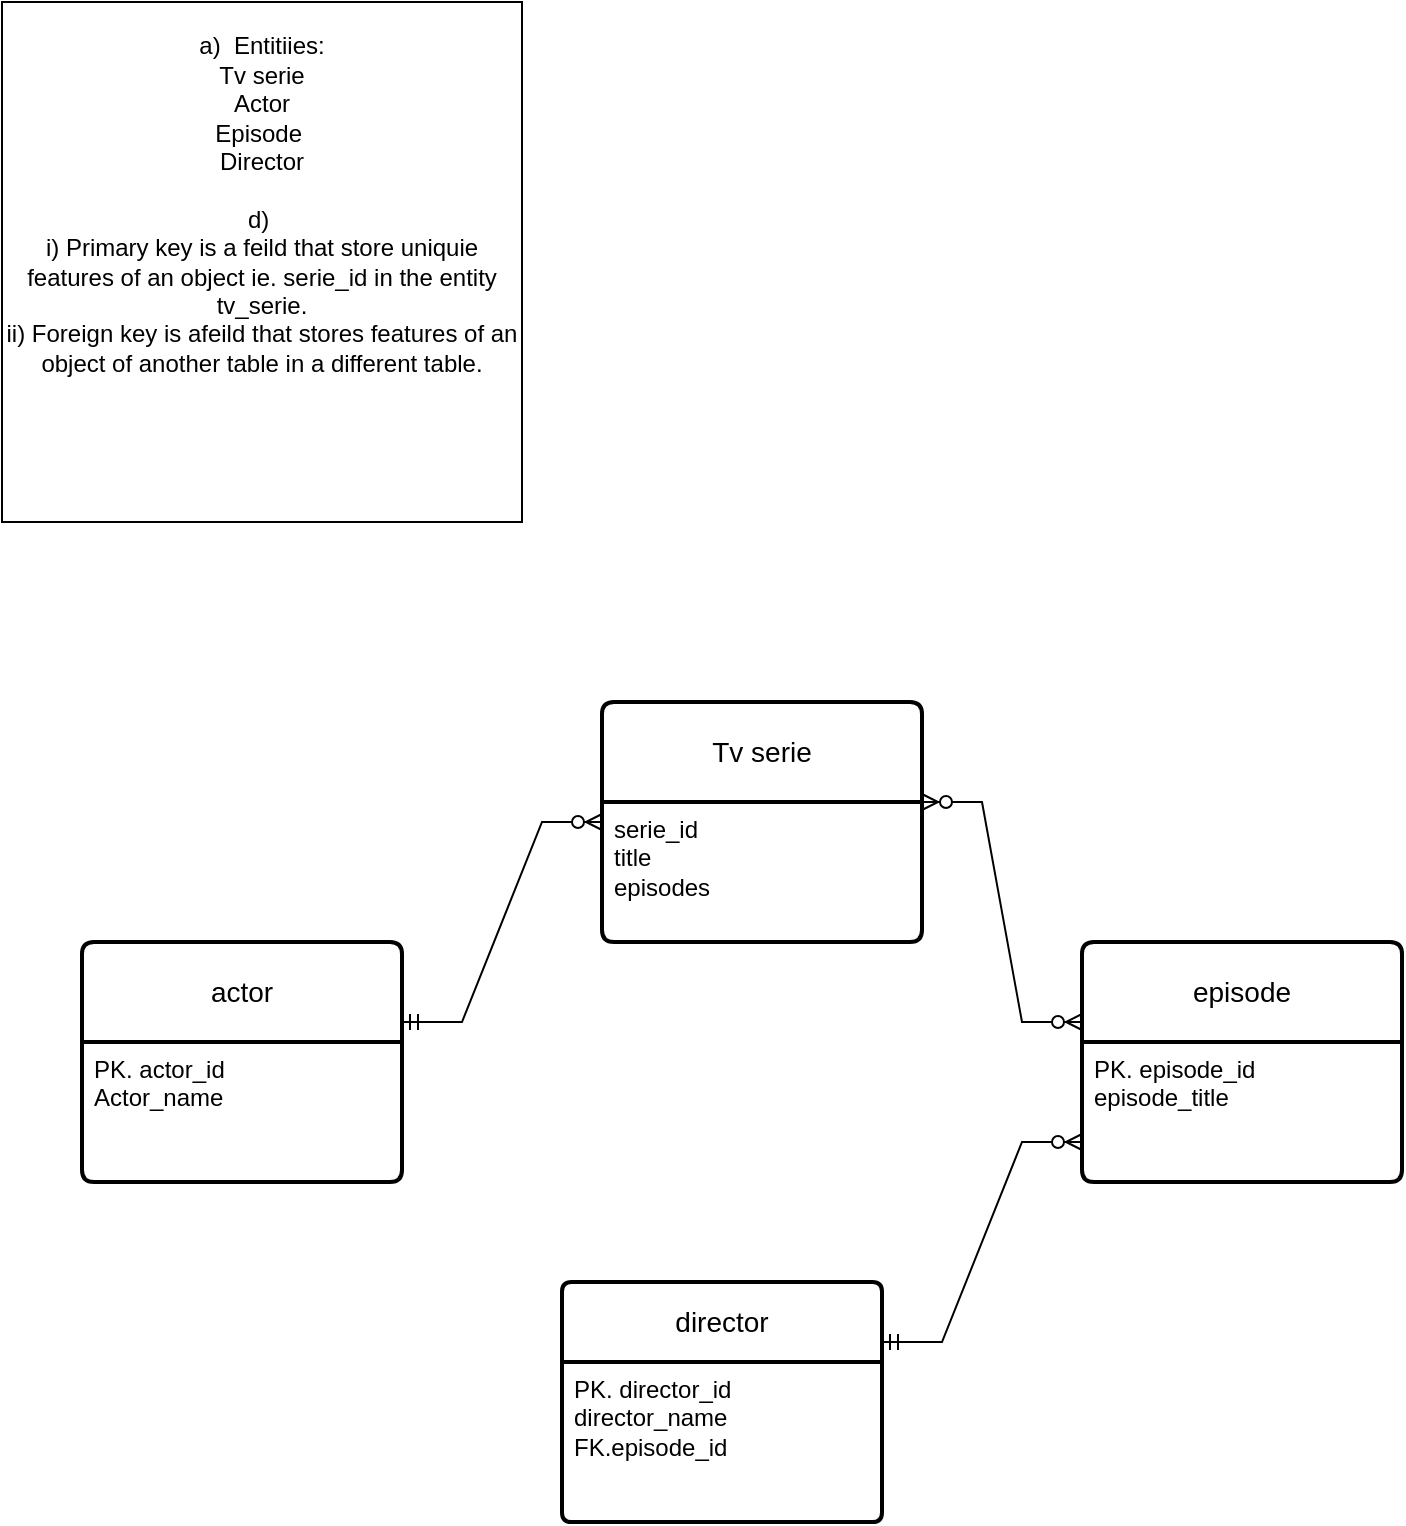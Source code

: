 <mxfile version="24.2.5" type="device">
  <diagram name="Page-1" id="vqfUDEvFfdg4nDsGDT7M">
    <mxGraphModel dx="1673" dy="1591" grid="1" gridSize="10" guides="1" tooltips="1" connect="1" arrows="1" fold="1" page="1" pageScale="1" pageWidth="850" pageHeight="1100" math="0" shadow="0">
      <root>
        <mxCell id="0" />
        <mxCell id="1" parent="0" />
        <mxCell id="NjgGlBMPlUD8baAyjQKF-2" value="Tv serie" style="swimlane;childLayout=stackLayout;horizontal=1;startSize=50;horizontalStack=0;rounded=1;fontSize=14;fontStyle=0;strokeWidth=2;resizeParent=0;resizeLast=1;shadow=0;dashed=0;align=center;arcSize=4;whiteSpace=wrap;html=1;" vertex="1" parent="1">
          <mxGeometry x="60" y="80" width="160" height="120" as="geometry" />
        </mxCell>
        <mxCell id="NjgGlBMPlUD8baAyjQKF-3" value="serie_id&lt;div&gt;title&lt;/div&gt;&lt;div&gt;episodes&lt;/div&gt;" style="align=left;strokeColor=none;fillColor=none;spacingLeft=4;fontSize=12;verticalAlign=top;resizable=0;rotatable=0;part=1;html=1;" vertex="1" parent="NjgGlBMPlUD8baAyjQKF-2">
          <mxGeometry y="50" width="160" height="70" as="geometry" />
        </mxCell>
        <mxCell id="NjgGlBMPlUD8baAyjQKF-5" value="actor" style="swimlane;childLayout=stackLayout;horizontal=1;startSize=50;horizontalStack=0;rounded=1;fontSize=14;fontStyle=0;strokeWidth=2;resizeParent=0;resizeLast=1;shadow=0;dashed=0;align=center;arcSize=4;whiteSpace=wrap;html=1;" vertex="1" parent="1">
          <mxGeometry x="-200" y="200" width="160" height="120" as="geometry" />
        </mxCell>
        <mxCell id="NjgGlBMPlUD8baAyjQKF-6" value="PK. actor_id&lt;div&gt;Actor_name&lt;/div&gt;" style="align=left;strokeColor=none;fillColor=none;spacingLeft=4;fontSize=12;verticalAlign=top;resizable=0;rotatable=0;part=1;html=1;" vertex="1" parent="NjgGlBMPlUD8baAyjQKF-5">
          <mxGeometry y="50" width="160" height="70" as="geometry" />
        </mxCell>
        <mxCell id="NjgGlBMPlUD8baAyjQKF-7" value="director" style="swimlane;childLayout=stackLayout;horizontal=1;startSize=40;horizontalStack=0;rounded=1;fontSize=14;fontStyle=0;strokeWidth=2;resizeParent=0;resizeLast=1;shadow=0;dashed=0;align=center;arcSize=4;whiteSpace=wrap;html=1;" vertex="1" parent="1">
          <mxGeometry x="40" y="370" width="160" height="120" as="geometry" />
        </mxCell>
        <mxCell id="NjgGlBMPlUD8baAyjQKF-8" value="&lt;div&gt;PK. director_id&lt;div&gt;director_name&lt;/div&gt;&lt;div&gt;FK.episode_id&lt;/div&gt;&lt;/div&gt;&lt;div&gt;&lt;br&gt;&lt;/div&gt;" style="align=left;strokeColor=none;fillColor=none;spacingLeft=4;fontSize=12;verticalAlign=top;resizable=0;rotatable=0;part=1;html=1;" vertex="1" parent="NjgGlBMPlUD8baAyjQKF-7">
          <mxGeometry y="40" width="160" height="80" as="geometry" />
        </mxCell>
        <mxCell id="NjgGlBMPlUD8baAyjQKF-9" value="episode" style="swimlane;childLayout=stackLayout;horizontal=1;startSize=50;horizontalStack=0;rounded=1;fontSize=14;fontStyle=0;strokeWidth=2;resizeParent=0;resizeLast=1;shadow=0;dashed=0;align=center;arcSize=4;whiteSpace=wrap;html=1;" vertex="1" parent="1">
          <mxGeometry x="300" y="200" width="160" height="120" as="geometry" />
        </mxCell>
        <mxCell id="NjgGlBMPlUD8baAyjQKF-10" value="PK. episode_id&lt;div&gt;episode_title&lt;/div&gt;" style="align=left;strokeColor=none;fillColor=none;spacingLeft=4;fontSize=12;verticalAlign=top;resizable=0;rotatable=0;part=1;html=1;" vertex="1" parent="NjgGlBMPlUD8baAyjQKF-9">
          <mxGeometry y="50" width="160" height="70" as="geometry" />
        </mxCell>
        <mxCell id="NjgGlBMPlUD8baAyjQKF-16" value="" style="edgeStyle=entityRelationEdgeStyle;fontSize=12;html=1;endArrow=ERzeroToMany;startArrow=ERmandOne;rounded=0;" edge="1" parent="1">
          <mxGeometry width="100" height="100" relative="1" as="geometry">
            <mxPoint x="-40" y="240" as="sourcePoint" />
            <mxPoint x="60" y="140" as="targetPoint" />
          </mxGeometry>
        </mxCell>
        <mxCell id="NjgGlBMPlUD8baAyjQKF-18" value="" style="edgeStyle=entityRelationEdgeStyle;fontSize=12;html=1;endArrow=ERzeroToMany;endFill=1;startArrow=ERzeroToMany;rounded=0;" edge="1" parent="1">
          <mxGeometry width="100" height="100" relative="1" as="geometry">
            <mxPoint x="220" y="130" as="sourcePoint" />
            <mxPoint x="300" y="240" as="targetPoint" />
          </mxGeometry>
        </mxCell>
        <mxCell id="NjgGlBMPlUD8baAyjQKF-19" value="" style="edgeStyle=entityRelationEdgeStyle;fontSize=12;html=1;endArrow=ERzeroToMany;startArrow=ERmandOne;rounded=0;" edge="1" parent="1">
          <mxGeometry width="100" height="100" relative="1" as="geometry">
            <mxPoint x="200" y="400" as="sourcePoint" />
            <mxPoint x="300" y="300" as="targetPoint" />
          </mxGeometry>
        </mxCell>
        <mxCell id="NjgGlBMPlUD8baAyjQKF-20" value="&lt;span style=&quot;background-color: initial;&quot;&gt;a)&amp;nbsp; Entitiies:&lt;/span&gt;&lt;div&gt;&lt;div&gt;Tv serie&lt;/div&gt;&lt;div&gt;Actor&lt;/div&gt;&lt;div&gt;Episode&amp;nbsp;&lt;/div&gt;&lt;div&gt;Director&lt;/div&gt;&lt;div&gt;&lt;br&gt;&lt;/div&gt;&lt;div&gt;d)&amp;nbsp;&lt;/div&gt;&lt;div&gt;i) Primary key is a feild that store uniquie features of an object ie. serie_id in the entity tv_serie.&lt;/div&gt;&lt;div&gt;ii) Foreign key is afeild that stores features of an object of another table in a different table.&lt;/div&gt;&lt;div&gt;&lt;br&gt;&lt;/div&gt;&lt;div&gt;&lt;br&gt;&lt;/div&gt;&lt;div&gt;&lt;br&gt;&lt;/div&gt;&lt;div&gt;&lt;br&gt;&lt;/div&gt;&lt;/div&gt;" style="whiteSpace=wrap;html=1;aspect=fixed;" vertex="1" parent="1">
          <mxGeometry x="-240" y="-270" width="260" height="260" as="geometry" />
        </mxCell>
      </root>
    </mxGraphModel>
  </diagram>
</mxfile>
